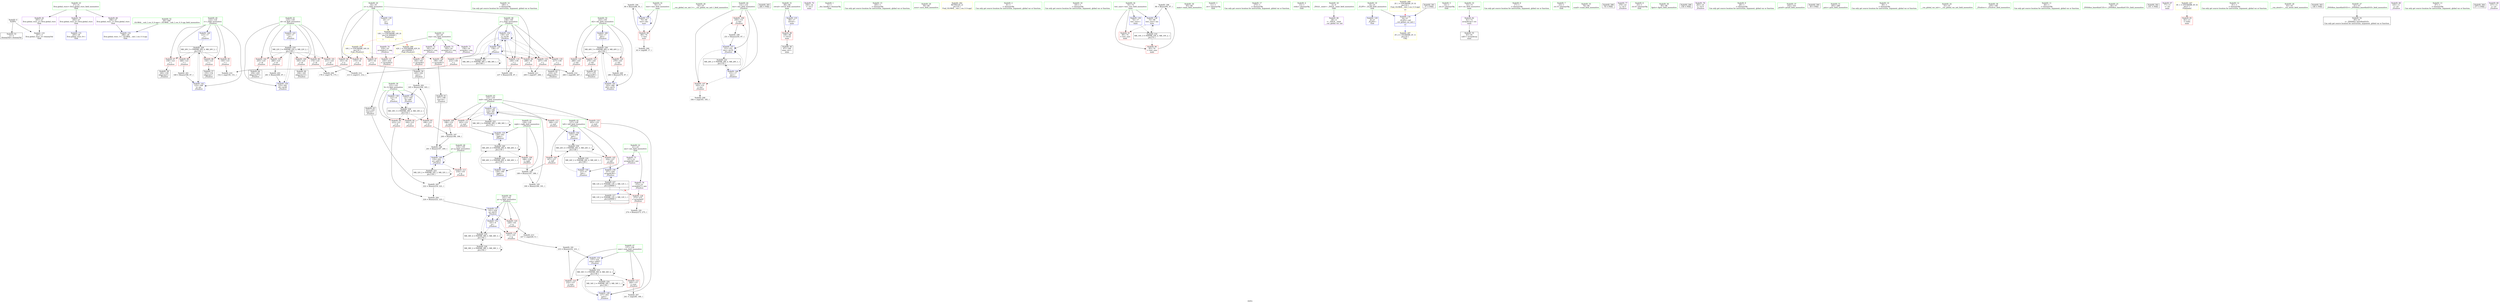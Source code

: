 digraph "SVFG" {
	label="SVFG";

	Node0x55aa9a85e600 [shape=record,color=grey,label="{NodeID: 0\nNullPtr}"];
	Node0x55aa9a85e600 -> Node0x55aa9a872e50[style=solid];
	Node0x55aa9a85e600 -> Node0x55aa9a878120[style=solid];
	Node0x55aa9a871a90 [shape=record,color=red,label="{NodeID: 97\n159\<--123\n\<--i\n_Z5solvev\n}"];
	Node0x55aa9a871a90 -> Node0x55aa9a8732c0[style=solid];
	Node0x55aa9a862de0 [shape=record,color=green,label="{NodeID: 14\n180\<--1\n\<--dummyObj\nCan only get source location for instruction, argument, global var or function.}"];
	Node0x55aa9a8755f0 [shape=record,color=grey,label="{NodeID: 194\n90 = Binary(89, 91, )\n}"];
	Node0x55aa9a8755f0 -> Node0x55aa9a878490[style=solid];
	Node0x55aa9a8725f0 [shape=record,color=red,label="{NodeID: 111\n243\<--133\n\<--mid\n_Z5solvev\n}"];
	Node0x55aa9a8725f0 -> Node0x55aa9a879330[style=solid];
	Node0x55aa9a870830 [shape=record,color=green,label="{NodeID: 28\n54\<--55\n__cxx_global_var_init.1\<--__cxx_global_var_init.1_field_insensitive\n}"];
	Node0x55aa9a87d8a0 [shape=record,color=grey,label="{NodeID: 208\n184 = cmp(183, 185, )\n}"];
	Node0x55aa9a8779e0 [shape=record,color=red,label="{NodeID: 125\n162\<--161\n\<--arrayidx3\n_Z5solvev\n}"];
	Node0x55aa9a8779e0 -> Node0x55aa9a873390[style=solid];
	Node0x55aa9a8714e0 [shape=record,color=green,label="{NodeID: 42\n127\<--128\nleft\<--left_field_insensitive\n_Z5solvev\n}"];
	Node0x55aa9a8714e0 -> Node0x55aa9a872040[style=solid];
	Node0x55aa9a8714e0 -> Node0x55aa9a872110[style=solid];
	Node0x55aa9a8714e0 -> Node0x55aa9a878a40[style=solid];
	Node0x55aa9a8714e0 -> Node0x55aa9a879400[style=solid];
	Node0x55aa9a8a0aa0 [shape=record,color=black,label="{NodeID: 305\n284 = PHI()\n}"];
	Node0x55aa9a886f90 [shape=record,color=black,label="{NodeID: 222\nMR_30V_2 = PHI(MR_30V_3, MR_30V_1, )\npts\{134 \}\n}"];
	Node0x55aa9a886f90 -> Node0x55aa9a878cb0[style=dashed];
	Node0x55aa9a886f90 -> Node0x55aa9a886f90[style=dashed];
	Node0x55aa9a878630 [shape=record,color=blue,label="{NodeID: 139\n121\<--9\nX\<--\n_Z5solvev\n}"];
	Node0x55aa9a878630 -> Node0x55aa9a888d90[style=dashed];
	Node0x55aa9a873120 [shape=record,color=black,label="{NodeID: 56\n67\<--108\nmain_ret\<--\nmain\n}"];
	Node0x55aa9a88b990 [shape=record,color=black,label="{NodeID: 236\nMR_40V_3 = PHI(MR_40V_4, MR_40V_2, )\npts\{144 \}\n}"];
	Node0x55aa9a88b990 -> Node0x55aa9a877770[style=dashed];
	Node0x55aa9a88b990 -> Node0x55aa9a877840[style=dashed];
	Node0x55aa9a88b990 -> Node0x55aa9a877910[style=dashed];
	Node0x55aa9a88b990 -> Node0x55aa9a879810[style=dashed];
	Node0x55aa9a879190 [shape=record,color=blue,label="{NodeID: 153\n137\<--233\nsum\<--add27\n_Z5solvev\n}"];
	Node0x55aa9a879190 -> Node0x55aa9a88a690[style=dashed];
	Node0x55aa9a873c80 [shape=record,color=purple,label="{NodeID: 70\n100\<--14\n\<--.str.2\nmain\n}"];
	Node0x55aa9a874870 [shape=record,color=red,label="{NodeID: 84\n151\<--16\n\<--n\n_Z5solvev\n}"];
	Node0x55aa9a874870 -> Node0x55aa9a87dba0[style=solid];
	Node0x55aa9a863180 [shape=record,color=green,label="{NodeID: 1\n7\<--1\n__dso_handle\<--dummyObj\nGlob }"];
	Node0x55aa9a871b60 [shape=record,color=red,label="{NodeID: 98\n168\<--123\n\<--i\n_Z5solvev\n}"];
	Node0x55aa9a871b60 -> Node0x55aa9a876070[style=solid];
	Node0x55aa9a862eb0 [shape=record,color=green,label="{NodeID: 15\n185\<--1\n\<--dummyObj\nCan only get source location for instruction, argument, global var or function.}"];
	Node0x55aa9a875770 [shape=record,color=grey,label="{NodeID: 195\n190 = Binary(189, 191, )\n}"];
	Node0x55aa9a875770 -> Node0x55aa9a878cb0[style=solid];
	Node0x55aa9a8726c0 [shape=record,color=red,label="{NodeID: 112\n246\<--133\n\<--mid\n_Z5solvev\n}"];
	Node0x55aa9a8726c0 -> Node0x55aa9a879400[style=solid];
	Node0x55aa9a870930 [shape=record,color=green,label="{NodeID: 29\n59\<--60\nacos\<--acos_field_insensitive\n}"];
	Node0x55aa9a892df0 [shape=record,color=yellow,style=double,label="{NodeID: 292\nRETMU(2V_2)\npts\{10 \}\nFun[_GLOBAL__sub_I_cos_0_0.cpp]}"];
	Node0x55aa9a87da20 [shape=record,color=grey,label="{NodeID: 209\n93 = cmp(89, 17, )\n}"];
	Node0x55aa9a877ab0 [shape=record,color=red,label="{NodeID: 126\n196\<--195\n\<--arrayidx13\n_Z5solvev\n}"];
	Node0x55aa9a877ab0 -> Node0x55aa9a873530[style=solid];
	Node0x55aa9a8715b0 [shape=record,color=green,label="{NodeID: 43\n129\<--130\nright\<--right_field_insensitive\n_Z5solvev\n}"];
	Node0x55aa9a8715b0 -> Node0x55aa9a8721e0[style=solid];
	Node0x55aa9a8715b0 -> Node0x55aa9a878b10[style=solid];
	Node0x55aa9a8715b0 -> Node0x55aa9a879330[style=solid];
	Node0x55aa9a887490 [shape=record,color=black,label="{NodeID: 223\nMR_32V_2 = PHI(MR_32V_3, MR_32V_1, )\npts\{136 \}\n}"];
	Node0x55aa9a887490 -> Node0x55aa9a878d80[style=dashed];
	Node0x55aa9a887490 -> Node0x55aa9a887490[style=dashed];
	Node0x55aa9a878700 [shape=record,color=blue,label="{NodeID: 140\n123\<--17\ni\<--\n_Z5solvev\n}"];
	Node0x55aa9a878700 -> Node0x55aa9a889290[style=dashed];
	Node0x55aa9a8731f0 [shape=record,color=black,label="{NodeID: 57\n155\<--154\nidxprom\<--\n_Z5solvev\n}"];
	Node0x55aa9a879260 [shape=record,color=blue,label="{NodeID: 154\n139\<--237\nj\<--inc29\n_Z5solvev\n}"];
	Node0x55aa9a879260 -> Node0x55aa9a877290[style=dashed];
	Node0x55aa9a879260 -> Node0x55aa9a877360[style=dashed];
	Node0x55aa9a879260 -> Node0x55aa9a877430[style=dashed];
	Node0x55aa9a879260 -> Node0x55aa9a877500[style=dashed];
	Node0x55aa9a879260 -> Node0x55aa9a878f20[style=dashed];
	Node0x55aa9a879260 -> Node0x55aa9a879260[style=dashed];
	Node0x55aa9a879260 -> Node0x55aa9a887e90[style=dashed];
	Node0x55aa9a873d50 [shape=record,color=purple,label="{NodeID: 71\n156\<--19\narrayidx\<--seq\n_Z5solvev\n}"];
	Node0x55aa9a874940 [shape=record,color=red,label="{NodeID: 85\n175\<--16\n\<--n\n_Z5solvev\n}"];
	Node0x55aa9a874940 -> Node0x55aa9a87d5a0[style=solid];
	Node0x55aa9a85f830 [shape=record,color=green,label="{NodeID: 2\n9\<--1\n\<--dummyObj\nCan only get source location for instruction, argument, global var or function.}"];
	Node0x55aa9a871c30 [shape=record,color=red,label="{NodeID: 99\n174\<--125\n\<--i4\n_Z5solvev\n}"];
	Node0x55aa9a871c30 -> Node0x55aa9a87d5a0[style=solid];
	Node0x55aa9a862f80 [shape=record,color=green,label="{NodeID: 16\n191\<--1\n\<--dummyObj\nCan only get source location for instruction, argument, global var or function.}"];
	Node0x55aa9a8758f0 [shape=record,color=grey,label="{NodeID: 196\n96 = Binary(95, 97, )\n}"];
	Node0x55aa9a8758f0 -> Node0x55aa9a878560[style=solid];
	Node0x55aa9a872790 [shape=record,color=red,label="{NodeID: 113\n216\<--135\n\<--p\n_Z5solvev\n}"];
	Node0x55aa9a872790 -> Node0x55aa9a87d420[style=solid];
	Node0x55aa9a870a30 [shape=record,color=green,label="{NodeID: 30\n65\<--66\nmain\<--main_field_insensitive\n}"];
	Node0x55aa9a87dba0 [shape=record,color=grey,label="{NodeID: 210\n152 = cmp(150, 151, )\n}"];
	Node0x55aa9a877b80 [shape=record,color=red,label="{NodeID: 127\n220\<--219\n\<--arrayidx21\n_Z5solvev\n}"];
	Node0x55aa9a877b80 -> Node0x55aa9a8736d0[style=solid];
	Node0x55aa9a871680 [shape=record,color=green,label="{NodeID: 44\n131\<--132\niter\<--iter_field_insensitive\n_Z5solvev\n}"];
	Node0x55aa9a871680 -> Node0x55aa9a8722b0[style=solid];
	Node0x55aa9a871680 -> Node0x55aa9a872380[style=solid];
	Node0x55aa9a871680 -> Node0x55aa9a878be0[style=solid];
	Node0x55aa9a871680 -> Node0x55aa9a8794d0[style=solid];
	Node0x55aa9a887990 [shape=record,color=black,label="{NodeID: 224\nMR_34V_2 = PHI(MR_34V_3, MR_34V_1, )\npts\{138 \}\n}"];
	Node0x55aa9a887990 -> Node0x55aa9a878e50[style=dashed];
	Node0x55aa9a887990 -> Node0x55aa9a887990[style=dashed];
	Node0x55aa9a8787d0 [shape=record,color=blue,label="{NodeID: 141\n121\<--165\nX\<--add\n_Z5solvev\n}"];
	Node0x55aa9a8787d0 -> Node0x55aa9a888d90[style=dashed];
	Node0x55aa9a8732c0 [shape=record,color=black,label="{NodeID: 58\n160\<--159\nidxprom2\<--\n_Z5solvev\n}"];
	Node0x55aa9a879330 [shape=record,color=blue,label="{NodeID: 155\n129\<--243\nright\<--\n_Z5solvev\n}"];
	Node0x55aa9a879330 -> Node0x55aa9a88cd90[style=dashed];
	Node0x55aa9a873e20 [shape=record,color=purple,label="{NodeID: 72\n161\<--19\narrayidx3\<--seq\n_Z5solvev\n}"];
	Node0x55aa9a873e20 -> Node0x55aa9a8779e0[style=solid];
	Node0x55aa9a88ff30 [shape=record,color=yellow,style=double,label="{NodeID: 252\n14V_1 = ENCHI(MR_14V_0)\npts\{18 200000 \}\nFun[main]|{<s0>7|<s1>7}}"];
	Node0x55aa9a88ff30:s0 -> Node0x55aa9a890040[style=dashed,color=red];
	Node0x55aa9a88ff30:s1 -> Node0x55aa9a890c00[style=dashed,color=red];
	Node0x55aa9a874a10 [shape=record,color=red,label="{NodeID: 86\n208\<--16\n\<--n\n_Z5solvev\n}"];
	Node0x55aa9a874a10 -> Node0x55aa9a87dd20[style=solid];
	Node0x55aa9a85e690 [shape=record,color=green,label="{NodeID: 3\n11\<--1\n.str\<--dummyObj\nGlob }"];
	Node0x55aa9a890c00 [shape=record,color=yellow,style=double,label="{NodeID: 266\n42V_1 = ENCHI(MR_42V_0)\npts\{200000 \}\nFun[_Z5solvev]}"];
	Node0x55aa9a890c00 -> Node0x55aa9a8779e0[style=dashed];
	Node0x55aa9a890c00 -> Node0x55aa9a877ab0[style=dashed];
	Node0x55aa9a890c00 -> Node0x55aa9a877b80[style=dashed];
	Node0x55aa9a871d00 [shape=record,color=red,label="{NodeID: 100\n193\<--125\n\<--i4\n_Z5solvev\n}"];
	Node0x55aa9a871d00 -> Node0x55aa9a873460[style=solid];
	Node0x55aa9a863050 [shape=record,color=green,label="{NodeID: 17\n275\<--1\n\<--dummyObj\nCan only get source location for instruction, argument, global var or function.}"];
	Node0x55aa9a875a70 [shape=record,color=grey,label="{NodeID: 197\n200 = Binary(198, 199, )\n}"];
	Node0x55aa9a875a70 -> Node0x55aa9a875bf0[style=solid];
	Node0x55aa9a872860 [shape=record,color=red,label="{NodeID: 114\n232\<--137\n\<--sum\n_Z5solvev\n}"];
	Node0x55aa9a872860 -> Node0x55aa9a87af10[style=solid];
	Node0x55aa9a870b30 [shape=record,color=green,label="{NodeID: 31\n68\<--69\nretval\<--retval_field_insensitive\nmain\n}"];
	Node0x55aa9a870b30 -> Node0x55aa9a874bb0[style=solid];
	Node0x55aa9a870b30 -> Node0x55aa9a8782f0[style=solid];
	Node0x55aa9a87dd20 [shape=record,color=grey,label="{NodeID: 211\n209 = cmp(207, 208, )\n}"];
	Node0x55aa9a877c50 [shape=record,color=red,label="{NodeID: 128\n273\<--272\n\<--arrayidx47\n_Z5solvev\n}"];
	Node0x55aa9a877c50 -> Node0x55aa9a8752f0[style=solid];
	Node0x55aa9a871750 [shape=record,color=green,label="{NodeID: 45\n133\<--134\nmid\<--mid_field_insensitive\n_Z5solvev\n}"];
	Node0x55aa9a871750 -> Node0x55aa9a872450[style=solid];
	Node0x55aa9a871750 -> Node0x55aa9a872520[style=solid];
	Node0x55aa9a871750 -> Node0x55aa9a8725f0[style=solid];
	Node0x55aa9a871750 -> Node0x55aa9a8726c0[style=solid];
	Node0x55aa9a871750 -> Node0x55aa9a878cb0[style=solid];
	Node0x55aa9a887e90 [shape=record,color=black,label="{NodeID: 225\nMR_36V_2 = PHI(MR_36V_3, MR_36V_1, )\npts\{140 \}\n}"];
	Node0x55aa9a887e90 -> Node0x55aa9a878f20[style=dashed];
	Node0x55aa9a887e90 -> Node0x55aa9a887e90[style=dashed];
	Node0x55aa9a8788a0 [shape=record,color=blue,label="{NodeID: 142\n123\<--169\ni\<--inc\n_Z5solvev\n}"];
	Node0x55aa9a8788a0 -> Node0x55aa9a889290[style=dashed];
	Node0x55aa9a873390 [shape=record,color=black,label="{NodeID: 59\n163\<--162\nconv\<--\n_Z5solvev\n}"];
	Node0x55aa9a873390 -> Node0x55aa9a87cfe0[style=solid];
	Node0x55aa9a88c890 [shape=record,color=black,label="{NodeID: 239\nMR_24V_4 = PHI(MR_24V_5, MR_24V_3, )\npts\{128 \}\n}"];
	Node0x55aa9a88c890 -> Node0x55aa9a872040[style=dashed];
	Node0x55aa9a88c890 -> Node0x55aa9a872110[style=dashed];
	Node0x55aa9a88c890 -> Node0x55aa9a879400[style=dashed];
	Node0x55aa9a88c890 -> Node0x55aa9a886090[style=dashed];
	Node0x55aa9a88c890 -> Node0x55aa9a88c890[style=dashed];
	Node0x55aa9a879400 [shape=record,color=blue,label="{NodeID: 156\n127\<--246\nleft\<--\n_Z5solvev\n}"];
	Node0x55aa9a879400 -> Node0x55aa9a88c890[style=dashed];
	Node0x55aa9a873ef0 [shape=record,color=purple,label="{NodeID: 73\n195\<--19\narrayidx13\<--seq\n_Z5solvev\n}"];
	Node0x55aa9a873ef0 -> Node0x55aa9a877ab0[style=solid];
	Node0x55aa9a890040 [shape=record,color=yellow,style=double,label="{NodeID: 253\n16V_1 = ENCHI(MR_16V_0)\npts\{18 \}\nFun[_Z5solvev]}"];
	Node0x55aa9a890040 -> Node0x55aa9a874870[style=dashed];
	Node0x55aa9a890040 -> Node0x55aa9a874940[style=dashed];
	Node0x55aa9a890040 -> Node0x55aa9a874a10[style=dashed];
	Node0x55aa9a890040 -> Node0x55aa9a874ae0[style=dashed];
	Node0x55aa9a874ae0 [shape=record,color=red,label="{NodeID: 87\n267\<--16\n\<--n\n_Z5solvev\n}"];
	Node0x55aa9a874ae0 -> Node0x55aa9a87e1a0[style=solid];
	Node0x55aa9a8625b0 [shape=record,color=green,label="{NodeID: 4\n13\<--1\nstdin\<--dummyObj\nGlob }"];
	Node0x55aa9a871dd0 [shape=record,color=red,label="{NodeID: 101\n211\<--125\n\<--i4\n_Z5solvev\n}"];
	Node0x55aa9a871dd0 -> Node0x55aa9a87dea0[style=solid];
	Node0x55aa9a870030 [shape=record,color=green,label="{NodeID: 18\n4\<--6\n_ZStL8__ioinit\<--_ZStL8__ioinit_field_insensitive\nGlob }"];
	Node0x55aa9a870030 -> Node0x55aa9a873940[style=solid];
	Node0x55aa9a875bf0 [shape=record,color=grey,label="{NodeID: 198\n201 = Binary(197, 200, )\n}"];
	Node0x55aa9a875bf0 -> Node0x55aa9a878d80[style=solid];
	Node0x55aa9a872930 [shape=record,color=red,label="{NodeID: 115\n240\<--137\n\<--sum\n_Z5solvev\n}"];
	Node0x55aa9a872930 -> Node0x55aa9a87d720[style=solid];
	Node0x55aa9a870c00 [shape=record,color=green,label="{NodeID: 32\n70\<--71\ntest\<--test_field_insensitive\nmain\n}"];
	Node0x55aa9a870c00 -> Node0x55aa9a874c80[style=solid];
	Node0x55aa9a870c00 -> Node0x55aa9a878490[style=solid];
	Node0x55aa9a87dea0 [shape=record,color=grey,label="{NodeID: 212\n213 = cmp(211, 212, )\n}"];
	Node0x55aa9a877d20 [shape=record,color=blue,label="{NodeID: 129\n8\<--9\n_ZL2PI\<--\nGlob }"];
	Node0x55aa9a871820 [shape=record,color=green,label="{NodeID: 46\n135\<--136\np\<--p_field_insensitive\n_Z5solvev\n}"];
	Node0x55aa9a871820 -> Node0x55aa9a872790[style=solid];
	Node0x55aa9a871820 -> Node0x55aa9a878d80[style=solid];
	Node0x55aa9a888390 [shape=record,color=black,label="{NodeID: 226\nMR_38V_2 = PHI(MR_38V_3, MR_38V_1, )\npts\{142 \}\n}"];
	Node0x55aa9a888390 -> Node0x55aa9a888390[style=dashed];
	Node0x55aa9a888390 -> Node0x55aa9a88b8a0[style=dashed];
	Node0x55aa9a878970 [shape=record,color=blue,label="{NodeID: 143\n125\<--17\ni4\<--\n_Z5solvev\n}"];
	Node0x55aa9a878970 -> Node0x55aa9a885b90[style=dashed];
	Node0x55aa9a873460 [shape=record,color=black,label="{NodeID: 60\n194\<--193\nidxprom12\<--\n_Z5solvev\n}"];
	Node0x55aa9a88cd90 [shape=record,color=black,label="{NodeID: 240\nMR_26V_4 = PHI(MR_26V_6, MR_26V_3, )\npts\{130 \}\n}"];
	Node0x55aa9a88cd90 -> Node0x55aa9a8721e0[style=dashed];
	Node0x55aa9a88cd90 -> Node0x55aa9a879330[style=dashed];
	Node0x55aa9a88cd90 -> Node0x55aa9a886590[style=dashed];
	Node0x55aa9a88cd90 -> Node0x55aa9a88cd90[style=dashed];
	Node0x55aa9a8794d0 [shape=record,color=blue,label="{NodeID: 157\n131\<--251\niter\<--inc35\n_Z5solvev\n}"];
	Node0x55aa9a8794d0 -> Node0x55aa9a8722b0[style=dashed];
	Node0x55aa9a8794d0 -> Node0x55aa9a872380[style=dashed];
	Node0x55aa9a8794d0 -> Node0x55aa9a8794d0[style=dashed];
	Node0x55aa9a8794d0 -> Node0x55aa9a886a90[style=dashed];
	Node0x55aa9a873fc0 [shape=record,color=purple,label="{NodeID: 74\n219\<--19\narrayidx21\<--seq\n_Z5solvev\n}"];
	Node0x55aa9a873fc0 -> Node0x55aa9a877b80[style=solid];
	Node0x55aa9a874bb0 [shape=record,color=red,label="{NodeID: 88\n108\<--68\n\<--retval\nmain\n}"];
	Node0x55aa9a874bb0 -> Node0x55aa9a873120[style=solid];
	Node0x55aa9a863730 [shape=record,color=green,label="{NodeID: 5\n14\<--1\n.str.2\<--dummyObj\nGlob }"];
	Node0x55aa9a871ea0 [shape=record,color=red,label="{NodeID: 102\n255\<--125\n\<--i4\n_Z5solvev\n}"];
	Node0x55aa9a871ea0 -> Node0x55aa9a8737a0[style=solid];
	Node0x55aa9a8700c0 [shape=record,color=green,label="{NodeID: 19\n8\<--10\n_ZL2PI\<--_ZL2PI_field_insensitive\nGlob }"];
	Node0x55aa9a8700c0 -> Node0x55aa9a877d20[style=solid];
	Node0x55aa9a8700c0 -> Node0x55aa9a878220[style=solid];
	Node0x55aa9a875d70 [shape=record,color=grey,label="{NodeID: 199\n251 = Binary(250, 97, )\n}"];
	Node0x55aa9a875d70 -> Node0x55aa9a8794d0[style=solid];
	Node0x55aa9a877290 [shape=record,color=red,label="{NodeID: 116\n207\<--139\n\<--j\n_Z5solvev\n}"];
	Node0x55aa9a877290 -> Node0x55aa9a87dd20[style=solid];
	Node0x55aa9a870cd0 [shape=record,color=green,label="{NodeID: 33\n72\<--73\nstr\<--str_field_insensitive\nmain\n}"];
	Node0x55aa9a870cd0 -> Node0x55aa9a8746d0[style=solid];
	Node0x55aa9a87e020 [shape=record,color=grey,label="{NodeID: 213\n227 = cmp(226, 9, )\n}"];
	Node0x55aa9a877e20 [shape=record,color=blue,label="{NodeID: 130\n16\<--17\nn\<--\nGlob }"];
	Node0x55aa9a877e20 -> Node0x55aa9a88ff30[style=dashed];
	Node0x55aa9a8718f0 [shape=record,color=green,label="{NodeID: 47\n137\<--138\nsum\<--sum_field_insensitive\n_Z5solvev\n}"];
	Node0x55aa9a8718f0 -> Node0x55aa9a872860[style=solid];
	Node0x55aa9a8718f0 -> Node0x55aa9a872930[style=solid];
	Node0x55aa9a8718f0 -> Node0x55aa9a878e50[style=solid];
	Node0x55aa9a8718f0 -> Node0x55aa9a879190[style=solid];
	Node0x55aa9a888890 [shape=record,color=black,label="{NodeID: 227\nMR_12V_2 = PHI(MR_12V_3, MR_12V_1, )\npts\{220000 \}\n|{|<s2>7}}"];
	Node0x55aa9a888890 -> Node0x55aa9a877c50[style=dashed];
	Node0x55aa9a888890 -> Node0x55aa9a8795a0[style=dashed];
	Node0x55aa9a888890:s2 -> Node0x55aa9a885690[style=dashed,color=blue];
	Node0x55aa9a878a40 [shape=record,color=blue,label="{NodeID: 144\n127\<--9\nleft\<--\n_Z5solvev\n}"];
	Node0x55aa9a878a40 -> Node0x55aa9a88c890[style=dashed];
	Node0x55aa9a873530 [shape=record,color=black,label="{NodeID: 61\n197\<--196\nconv14\<--\n_Z5solvev\n}"];
	Node0x55aa9a873530 -> Node0x55aa9a875bf0[style=solid];
	Node0x55aa9a8795a0 [shape=record,color=blue,label="{NodeID: 158\n257\<--254\narrayidx38\<--\n_Z5solvev\n}"];
	Node0x55aa9a8795a0 -> Node0x55aa9a888890[style=dashed];
	Node0x55aa9a874090 [shape=record,color=purple,label="{NodeID: 75\n257\<--21\narrayidx38\<--ans\n_Z5solvev\n}"];
	Node0x55aa9a874090 -> Node0x55aa9a8795a0[style=solid];
	Node0x55aa9a874c80 [shape=record,color=red,label="{NodeID: 89\n89\<--70\n\<--test\nmain\n}"];
	Node0x55aa9a874c80 -> Node0x55aa9a8755f0[style=solid];
	Node0x55aa9a874c80 -> Node0x55aa9a87da20[style=solid];
	Node0x55aa9a8637c0 [shape=record,color=green,label="{NodeID: 6\n17\<--1\n\<--dummyObj\nCan only get source location for instruction, argument, global var or function.}"];
	Node0x55aa9a890ed0 [shape=record,color=yellow,style=double,label="{NodeID: 269\n2V_1 = ENCHI(MR_2V_0)\npts\{10 \}\nFun[_GLOBAL__sub_I_cos_0_0.cpp]|{<s0>13}}"];
	Node0x55aa9a890ed0:s0 -> Node0x55aa9a878220[style=dashed,color=red];
	Node0x55aa9a871f70 [shape=record,color=red,label="{NodeID: 103\n260\<--125\n\<--i4\n_Z5solvev\n}"];
	Node0x55aa9a871f70 -> Node0x55aa9a87d120[style=solid];
	Node0x55aa9a870150 [shape=record,color=green,label="{NodeID: 20\n16\<--18\nn\<--n_field_insensitive\nGlob }"];
	Node0x55aa9a870150 -> Node0x55aa9a874870[style=solid];
	Node0x55aa9a870150 -> Node0x55aa9a874940[style=solid];
	Node0x55aa9a870150 -> Node0x55aa9a874a10[style=solid];
	Node0x55aa9a870150 -> Node0x55aa9a874ae0[style=solid];
	Node0x55aa9a870150 -> Node0x55aa9a877e20[style=solid];
	Node0x55aa9a875ef0 [shape=record,color=grey,label="{NodeID: 200\n280 = Binary(279, 97, )\n}"];
	Node0x55aa9a875ef0 -> Node0x55aa9a879810[style=solid];
	Node0x55aa9a877360 [shape=record,color=red,label="{NodeID: 117\n212\<--139\n\<--j\n_Z5solvev\n}"];
	Node0x55aa9a877360 -> Node0x55aa9a87dea0[style=solid];
	Node0x55aa9a870da0 [shape=record,color=green,label="{NodeID: 34\n74\<--75\ntest_case\<--test_case_field_insensitive\nmain\n}"];
	Node0x55aa9a870da0 -> Node0x55aa9a874d50[style=solid];
	Node0x55aa9a870da0 -> Node0x55aa9a874e20[style=solid];
	Node0x55aa9a870da0 -> Node0x55aa9a8783c0[style=solid];
	Node0x55aa9a870da0 -> Node0x55aa9a878560[style=solid];
	Node0x55aa9a893430 [shape=record,color=yellow,style=double,label="{NodeID: 297\n2V_2 = CSCHI(MR_2V_1)\npts\{10 \}\nCS[]}"];
	Node0x55aa9a87e1a0 [shape=record,color=grey,label="{NodeID: 214\n268 = cmp(266, 267, )\n}"];
	Node0x55aa9a877f20 [shape=record,color=blue,label="{NodeID: 131\n295\<--28\nllvm.global_ctors_0\<--\nGlob }"];
	Node0x55aa9a8729e0 [shape=record,color=green,label="{NodeID: 48\n139\<--140\nj\<--j_field_insensitive\n_Z5solvev\n}"];
	Node0x55aa9a8729e0 -> Node0x55aa9a877290[style=solid];
	Node0x55aa9a8729e0 -> Node0x55aa9a877360[style=solid];
	Node0x55aa9a8729e0 -> Node0x55aa9a877430[style=solid];
	Node0x55aa9a8729e0 -> Node0x55aa9a877500[style=solid];
	Node0x55aa9a8729e0 -> Node0x55aa9a878f20[style=solid];
	Node0x55aa9a8729e0 -> Node0x55aa9a879260[style=solid];
	Node0x55aa9a888d90 [shape=record,color=black,label="{NodeID: 228\nMR_18V_3 = PHI(MR_18V_4, MR_18V_2, )\npts\{122 \}\n}"];
	Node0x55aa9a888d90 -> Node0x55aa9a874ef0[style=dashed];
	Node0x55aa9a888d90 -> Node0x55aa9a874fc0[style=dashed];
	Node0x55aa9a888d90 -> Node0x55aa9a875090[style=dashed];
	Node0x55aa9a888d90 -> Node0x55aa9a8787d0[style=dashed];
	Node0x55aa9a878b10 [shape=record,color=blue,label="{NodeID: 145\n129\<--180\nright\<--\n_Z5solvev\n}"];
	Node0x55aa9a878b10 -> Node0x55aa9a88cd90[style=dashed];
	Node0x55aa9a873600 [shape=record,color=black,label="{NodeID: 62\n218\<--217\nidxprom20\<--\n_Z5solvev\n}"];
	Node0x55aa9a879670 [shape=record,color=blue,label="{NodeID: 159\n125\<--261\ni4\<--inc40\n_Z5solvev\n}"];
	Node0x55aa9a879670 -> Node0x55aa9a885b90[style=dashed];
	Node0x55aa9a874160 [shape=record,color=purple,label="{NodeID: 76\n272\<--21\narrayidx47\<--ans\n_Z5solvev\n}"];
	Node0x55aa9a874160 -> Node0x55aa9a877c50[style=solid];
	Node0x55aa9a874d50 [shape=record,color=red,label="{NodeID: 90\n95\<--74\n\<--test_case\nmain\n}"];
	Node0x55aa9a874d50 -> Node0x55aa9a8758f0[style=solid];
	Node0x55aa9a863850 [shape=record,color=green,label="{NodeID: 7\n23\<--1\n.str.3\<--dummyObj\nGlob }"];
	Node0x55aa9a872040 [shape=record,color=red,label="{NodeID: 104\n187\<--127\n\<--left\n_Z5solvev\n}"];
	Node0x55aa9a872040 -> Node0x55aa9a875470[style=solid];
	Node0x55aa9a8701e0 [shape=record,color=green,label="{NodeID: 21\n19\<--20\nseq\<--seq_field_insensitive\nGlob }"];
	Node0x55aa9a8701e0 -> Node0x55aa9a873d50[style=solid];
	Node0x55aa9a8701e0 -> Node0x55aa9a873e20[style=solid];
	Node0x55aa9a8701e0 -> Node0x55aa9a873ef0[style=solid];
	Node0x55aa9a8701e0 -> Node0x55aa9a873fc0[style=solid];
	Node0x55aa9a876070 [shape=record,color=grey,label="{NodeID: 201\n169 = Binary(168, 97, )\n}"];
	Node0x55aa9a876070 -> Node0x55aa9a8788a0[style=solid];
	Node0x55aa9a877430 [shape=record,color=red,label="{NodeID: 118\n217\<--139\n\<--j\n_Z5solvev\n}"];
	Node0x55aa9a877430 -> Node0x55aa9a873600[style=solid];
	Node0x55aa9a870e70 [shape=record,color=green,label="{NodeID: 35\n79\<--80\nscanf\<--scanf_field_insensitive\n}"];
	Node0x55aa9a5f8ea0 [shape=record,color=black,label="{NodeID: 298\n78 = PHI()\n}"];
	Node0x55aa9a878020 [shape=record,color=blue,label="{NodeID: 132\n296\<--29\nllvm.global_ctors_1\<--_GLOBAL__sub_I_cos_0_0.cpp\nGlob }"];
	Node0x55aa9a872ab0 [shape=record,color=green,label="{NodeID: 49\n141\<--142\nq\<--q_field_insensitive\n_Z5solvev\n}"];
	Node0x55aa9a872ab0 -> Node0x55aa9a8775d0[style=solid];
	Node0x55aa9a872ab0 -> Node0x55aa9a8776a0[style=solid];
	Node0x55aa9a872ab0 -> Node0x55aa9a878ff0[style=solid];
	Node0x55aa9a872ab0 -> Node0x55aa9a8790c0[style=solid];
	Node0x55aa9a889290 [shape=record,color=black,label="{NodeID: 229\nMR_20V_3 = PHI(MR_20V_4, MR_20V_2, )\npts\{124 \}\n}"];
	Node0x55aa9a889290 -> Node0x55aa9a875160[style=dashed];
	Node0x55aa9a889290 -> Node0x55aa9a8719c0[style=dashed];
	Node0x55aa9a889290 -> Node0x55aa9a871a90[style=dashed];
	Node0x55aa9a889290 -> Node0x55aa9a871b60[style=dashed];
	Node0x55aa9a889290 -> Node0x55aa9a8788a0[style=dashed];
	Node0x55aa9a878be0 [shape=record,color=blue,label="{NodeID: 146\n131\<--17\niter\<--\n_Z5solvev\n}"];
	Node0x55aa9a878be0 -> Node0x55aa9a8722b0[style=dashed];
	Node0x55aa9a878be0 -> Node0x55aa9a872380[style=dashed];
	Node0x55aa9a878be0 -> Node0x55aa9a8794d0[style=dashed];
	Node0x55aa9a878be0 -> Node0x55aa9a886a90[style=dashed];
	Node0x55aa9a8736d0 [shape=record,color=black,label="{NodeID: 63\n221\<--220\nconv22\<--\n_Z5solvev\n}"];
	Node0x55aa9a8736d0 -> Node0x55aa9a87d420[style=solid];
	Node0x55aa9a879740 [shape=record,color=blue,label="{NodeID: 160\n143\<--17\ni42\<--\n_Z5solvev\n}"];
	Node0x55aa9a879740 -> Node0x55aa9a88b990[style=dashed];
	Node0x55aa9a874230 [shape=record,color=purple,label="{NodeID: 77\n276\<--23\n\<--.str.3\n_Z5solvev\n}"];
	Node0x55aa9a874e20 [shape=record,color=red,label="{NodeID: 91\n99\<--74\n\<--test_case\nmain\n}"];
	Node0x55aa9a8638e0 [shape=record,color=green,label="{NodeID: 8\n25\<--1\n.str.4\<--dummyObj\nGlob }"];
	Node0x55aa9a872110 [shape=record,color=red,label="{NodeID: 105\n254\<--127\n\<--left\n_Z5solvev\n}"];
	Node0x55aa9a872110 -> Node0x55aa9a8795a0[style=solid];
	Node0x55aa9a870270 [shape=record,color=green,label="{NodeID: 22\n21\<--22\nans\<--ans_field_insensitive\nGlob }"];
	Node0x55aa9a870270 -> Node0x55aa9a874090[style=solid];
	Node0x55aa9a870270 -> Node0x55aa9a874160[style=solid];
	Node0x55aa9a87cfe0 [shape=record,color=grey,label="{NodeID: 202\n165 = Binary(164, 163, )\n}"];
	Node0x55aa9a87cfe0 -> Node0x55aa9a8787d0[style=solid];
	Node0x55aa9a877500 [shape=record,color=red,label="{NodeID: 119\n236\<--139\n\<--j\n_Z5solvev\n}"];
	Node0x55aa9a877500 -> Node0x55aa9a87ad90[style=solid];
	Node0x55aa9a870f70 [shape=record,color=green,label="{NodeID: 36\n85\<--86\nfgets\<--fgets_field_insensitive\n}"];
	Node0x55aa9a8a04a0 [shape=record,color=black,label="{NodeID: 299\n158 = PHI()\n}"];
	Node0x55aa9a885190 [shape=record,color=black,label="{NodeID: 216\nMR_10V_3 = PHI(MR_10V_4, MR_10V_2, )\npts\{75 \}\n}"];
	Node0x55aa9a885190 -> Node0x55aa9a874d50[style=dashed];
	Node0x55aa9a885190 -> Node0x55aa9a878560[style=dashed];
	Node0x55aa9a878120 [shape=record,color=blue, style = dotted,label="{NodeID: 133\n297\<--3\nllvm.global_ctors_2\<--dummyVal\nGlob }"];
	Node0x55aa9a872b80 [shape=record,color=green,label="{NodeID: 50\n143\<--144\ni42\<--i42_field_insensitive\n_Z5solvev\n}"];
	Node0x55aa9a872b80 -> Node0x55aa9a877770[style=solid];
	Node0x55aa9a872b80 -> Node0x55aa9a877840[style=solid];
	Node0x55aa9a872b80 -> Node0x55aa9a877910[style=solid];
	Node0x55aa9a872b80 -> Node0x55aa9a879740[style=solid];
	Node0x55aa9a872b80 -> Node0x55aa9a879810[style=solid];
	Node0x55aa9a878cb0 [shape=record,color=blue,label="{NodeID: 147\n133\<--190\nmid\<--div\n_Z5solvev\n}"];
	Node0x55aa9a878cb0 -> Node0x55aa9a872450[style=dashed];
	Node0x55aa9a878cb0 -> Node0x55aa9a872520[style=dashed];
	Node0x55aa9a878cb0 -> Node0x55aa9a8725f0[style=dashed];
	Node0x55aa9a878cb0 -> Node0x55aa9a8726c0[style=dashed];
	Node0x55aa9a878cb0 -> Node0x55aa9a878cb0[style=dashed];
	Node0x55aa9a878cb0 -> Node0x55aa9a886f90[style=dashed];
	Node0x55aa9a8737a0 [shape=record,color=black,label="{NodeID: 64\n256\<--255\nidxprom37\<--\n_Z5solvev\n}"];
	Node0x55aa9a879810 [shape=record,color=blue,label="{NodeID: 161\n143\<--280\ni42\<--inc51\n_Z5solvev\n}"];
	Node0x55aa9a879810 -> Node0x55aa9a88b990[style=dashed];
	Node0x55aa9a874300 [shape=record,color=purple,label="{NodeID: 78\n283\<--25\n\<--.str.4\n_Z5solvev\n}"];
	Node0x55aa9a874ef0 [shape=record,color=red,label="{NodeID: 92\n164\<--121\n\<--X\n_Z5solvev\n}"];
	Node0x55aa9a874ef0 -> Node0x55aa9a87cfe0[style=solid];
	Node0x55aa9a863970 [shape=record,color=green,label="{NodeID: 9\n28\<--1\n\<--dummyObj\nCan only get source location for instruction, argument, global var or function.}"];
	Node0x55aa9a8721e0 [shape=record,color=red,label="{NodeID: 106\n188\<--129\n\<--right\n_Z5solvev\n}"];
	Node0x55aa9a8721e0 -> Node0x55aa9a875470[style=solid];
	Node0x55aa9a870330 [shape=record,color=green,label="{NodeID: 23\n27\<--31\nllvm.global_ctors\<--llvm.global_ctors_field_insensitive\nGlob }"];
	Node0x55aa9a870330 -> Node0x55aa9a8743d0[style=solid];
	Node0x55aa9a870330 -> Node0x55aa9a8744d0[style=solid];
	Node0x55aa9a870330 -> Node0x55aa9a8745d0[style=solid];
	Node0x55aa9a87d120 [shape=record,color=grey,label="{NodeID: 203\n261 = Binary(260, 97, )\n}"];
	Node0x55aa9a87d120 -> Node0x55aa9a879670[style=solid];
	Node0x55aa9a8775d0 [shape=record,color=red,label="{NodeID: 120\n226\<--141\n\<--q\n_Z5solvev\n}"];
	Node0x55aa9a8775d0 -> Node0x55aa9a87e020[style=solid];
	Node0x55aa9a871070 [shape=record,color=green,label="{NodeID: 37\n102\<--103\nprintf\<--printf_field_insensitive\n}"];
	Node0x55aa9a8a05a0 [shape=record,color=black,label="{NodeID: 300\n39 = PHI()\n}"];
	Node0x55aa9a885690 [shape=record,color=black,label="{NodeID: 217\nMR_12V_2 = PHI(MR_12V_3, MR_12V_1, )\npts\{220000 \}\n|{<s0>7}}"];
	Node0x55aa9a885690:s0 -> Node0x55aa9a888890[style=dashed,color=red];
	Node0x55aa9a878220 [shape=record,color=blue,label="{NodeID: 134\n8\<--57\n_ZL2PI\<--call\n__cxx_global_var_init.1\n|{<s0>13}}"];
	Node0x55aa9a878220:s0 -> Node0x55aa9a893430[style=dashed,color=blue];
	Node0x55aa9a872c50 [shape=record,color=green,label="{NodeID: 51\n285\<--286\nputs\<--puts_field_insensitive\n}"];
	Node0x55aa9a878d80 [shape=record,color=blue,label="{NodeID: 148\n135\<--201\np\<--add15\n_Z5solvev\n}"];
	Node0x55aa9a878d80 -> Node0x55aa9a872790[style=dashed];
	Node0x55aa9a878d80 -> Node0x55aa9a878d80[style=dashed];
	Node0x55aa9a878d80 -> Node0x55aa9a887490[style=dashed];
	Node0x55aa9a873870 [shape=record,color=black,label="{NodeID: 65\n271\<--270\nidxprom46\<--\n_Z5solvev\n}"];
	Node0x55aa9a8743d0 [shape=record,color=purple,label="{NodeID: 79\n295\<--27\nllvm.global_ctors_0\<--llvm.global_ctors\nGlob }"];
	Node0x55aa9a8743d0 -> Node0x55aa9a877f20[style=solid];
	Node0x55aa9a874fc0 [shape=record,color=red,label="{NodeID: 93\n199\<--121\n\<--X\n_Z5solvev\n}"];
	Node0x55aa9a874fc0 -> Node0x55aa9a875a70[style=solid];
	Node0x55aa9a863a00 [shape=record,color=green,label="{NodeID: 10\n58\<--1\n\<--dummyObj\nCan only get source location for instruction, argument, global var or function.}"];
	Node0x55aa9a87ad90 [shape=record,color=grey,label="{NodeID: 190\n237 = Binary(236, 97, )\n}"];
	Node0x55aa9a87ad90 -> Node0x55aa9a879260[style=solid];
	Node0x55aa9a8722b0 [shape=record,color=red,label="{NodeID: 107\n183\<--131\n\<--iter\n_Z5solvev\n}"];
	Node0x55aa9a8722b0 -> Node0x55aa9a87d8a0[style=solid];
	Node0x55aa9a870430 [shape=record,color=green,label="{NodeID: 24\n32\<--33\n__cxx_global_var_init\<--__cxx_global_var_init_field_insensitive\n}"];
	Node0x55aa9a87d2a0 [shape=record,color=grey,label="{NodeID: 204\n224 = Binary(222, 223, )\n}"];
	Node0x55aa9a87d2a0 -> Node0x55aa9a878ff0[style=solid];
	Node0x55aa9a8776a0 [shape=record,color=red,label="{NodeID: 121\n231\<--141\n\<--q\n_Z5solvev\n}"];
	Node0x55aa9a8776a0 -> Node0x55aa9a87af10[style=solid];
	Node0x55aa9a871170 [shape=record,color=green,label="{NodeID: 38\n105\<--106\n_Z5solvev\<--_Z5solvev_field_insensitive\n}"];
	Node0x55aa9a8a06a0 [shape=record,color=black,label="{NodeID: 301\n57 = PHI()\n}"];
	Node0x55aa9a8a06a0 -> Node0x55aa9a878220[style=solid];
	Node0x55aa9a885b90 [shape=record,color=black,label="{NodeID: 218\nMR_22V_3 = PHI(MR_22V_4, MR_22V_2, )\npts\{126 \}\n}"];
	Node0x55aa9a885b90 -> Node0x55aa9a871c30[style=dashed];
	Node0x55aa9a885b90 -> Node0x55aa9a871d00[style=dashed];
	Node0x55aa9a885b90 -> Node0x55aa9a871dd0[style=dashed];
	Node0x55aa9a885b90 -> Node0x55aa9a871ea0[style=dashed];
	Node0x55aa9a885b90 -> Node0x55aa9a871f70[style=dashed];
	Node0x55aa9a885b90 -> Node0x55aa9a879670[style=dashed];
	Node0x55aa9a8782f0 [shape=record,color=blue,label="{NodeID: 135\n68\<--17\nretval\<--\nmain\n}"];
	Node0x55aa9a8782f0 -> Node0x55aa9a874bb0[style=dashed];
	Node0x55aa9a872d50 [shape=record,color=green,label="{NodeID: 52\n29\<--290\n_GLOBAL__sub_I_cos_0_0.cpp\<--_GLOBAL__sub_I_cos_0_0.cpp_field_insensitive\n}"];
	Node0x55aa9a872d50 -> Node0x55aa9a878020[style=solid];
	Node0x55aa9a878e50 [shape=record,color=blue,label="{NodeID: 149\n137\<--203\nsum\<--\n_Z5solvev\n}"];
	Node0x55aa9a878e50 -> Node0x55aa9a88a690[style=dashed];
	Node0x55aa9a873940 [shape=record,color=purple,label="{NodeID: 66\n38\<--4\n\<--_ZStL8__ioinit\n__cxx_global_var_init\n}"];
	Node0x55aa9a8744d0 [shape=record,color=purple,label="{NodeID: 80\n296\<--27\nllvm.global_ctors_1\<--llvm.global_ctors\nGlob }"];
	Node0x55aa9a8744d0 -> Node0x55aa9a878020[style=solid];
	Node0x55aa9a875090 [shape=record,color=red,label="{NodeID: 94\n223\<--121\n\<--X\n_Z5solvev\n}"];
	Node0x55aa9a875090 -> Node0x55aa9a87d2a0[style=solid];
	Node0x55aa9a862b70 [shape=record,color=green,label="{NodeID: 11\n84\<--1\n\<--dummyObj\nCan only get source location for instruction, argument, global var or function.}"];
	Node0x55aa9a87af10 [shape=record,color=grey,label="{NodeID: 191\n233 = Binary(232, 231, )\n}"];
	Node0x55aa9a87af10 -> Node0x55aa9a879190[style=solid];
	Node0x55aa9a872380 [shape=record,color=red,label="{NodeID: 108\n250\<--131\n\<--iter\n_Z5solvev\n}"];
	Node0x55aa9a872380 -> Node0x55aa9a875d70[style=solid];
	Node0x55aa9a870530 [shape=record,color=green,label="{NodeID: 25\n36\<--37\n_ZNSt8ios_base4InitC1Ev\<--_ZNSt8ios_base4InitC1Ev_field_insensitive\n}"];
	Node0x55aa9a87d420 [shape=record,color=grey,label="{NodeID: 205\n222 = Binary(216, 221, )\n}"];
	Node0x55aa9a87d420 -> Node0x55aa9a87d2a0[style=solid];
	Node0x55aa9a877770 [shape=record,color=red,label="{NodeID: 122\n266\<--143\n\<--i42\n_Z5solvev\n}"];
	Node0x55aa9a877770 -> Node0x55aa9a87e1a0[style=solid];
	Node0x55aa9a871270 [shape=record,color=green,label="{NodeID: 39\n121\<--122\nX\<--X_field_insensitive\n_Z5solvev\n}"];
	Node0x55aa9a871270 -> Node0x55aa9a874ef0[style=solid];
	Node0x55aa9a871270 -> Node0x55aa9a874fc0[style=solid];
	Node0x55aa9a871270 -> Node0x55aa9a875090[style=solid];
	Node0x55aa9a871270 -> Node0x55aa9a878630[style=solid];
	Node0x55aa9a871270 -> Node0x55aa9a8787d0[style=solid];
	Node0x55aa9a8a0800 [shape=record,color=black,label="{NodeID: 302\n101 = PHI()\n}"];
	Node0x55aa9a886090 [shape=record,color=black,label="{NodeID: 219\nMR_24V_2 = PHI(MR_24V_4, MR_24V_1, )\npts\{128 \}\n}"];
	Node0x55aa9a886090 -> Node0x55aa9a878a40[style=dashed];
	Node0x55aa9a8783c0 [shape=record,color=blue,label="{NodeID: 136\n74\<--17\ntest_case\<--\nmain\n}"];
	Node0x55aa9a8783c0 -> Node0x55aa9a885190[style=dashed];
	Node0x55aa9a872e50 [shape=record,color=black,label="{NodeID: 53\n2\<--3\ndummyVal\<--dummyVal\n}"];
	Node0x55aa9a88a690 [shape=record,color=black,label="{NodeID: 233\nMR_34V_5 = PHI(MR_34V_6, MR_34V_4, )\npts\{138 \}\n}"];
	Node0x55aa9a88a690 -> Node0x55aa9a872860[style=dashed];
	Node0x55aa9a88a690 -> Node0x55aa9a872930[style=dashed];
	Node0x55aa9a88a690 -> Node0x55aa9a878e50[style=dashed];
	Node0x55aa9a88a690 -> Node0x55aa9a879190[style=dashed];
	Node0x55aa9a88a690 -> Node0x55aa9a887990[style=dashed];
	Node0x55aa9a88a690 -> Node0x55aa9a88a690[style=dashed];
	Node0x55aa9a878f20 [shape=record,color=blue,label="{NodeID: 150\n139\<--17\nj\<--\n_Z5solvev\n}"];
	Node0x55aa9a878f20 -> Node0x55aa9a877290[style=dashed];
	Node0x55aa9a878f20 -> Node0x55aa9a877360[style=dashed];
	Node0x55aa9a878f20 -> Node0x55aa9a877430[style=dashed];
	Node0x55aa9a878f20 -> Node0x55aa9a877500[style=dashed];
	Node0x55aa9a878f20 -> Node0x55aa9a878f20[style=dashed];
	Node0x55aa9a878f20 -> Node0x55aa9a879260[style=dashed];
	Node0x55aa9a878f20 -> Node0x55aa9a887e90[style=dashed];
	Node0x55aa9a873a10 [shape=record,color=purple,label="{NodeID: 67\n77\<--11\n\<--.str\nmain\n}"];
	Node0x55aa9a88f090 [shape=record,color=yellow,style=double,label="{NodeID: 247\n4V_1 = ENCHI(MR_4V_0)\npts\{1 \}\nFun[main]}"];
	Node0x55aa9a88f090 -> Node0x55aa9a8747a0[style=dashed];
	Node0x55aa9a8745d0 [shape=record,color=purple,label="{NodeID: 81\n297\<--27\nllvm.global_ctors_2\<--llvm.global_ctors\nGlob }"];
	Node0x55aa9a8745d0 -> Node0x55aa9a878120[style=solid];
	Node0x55aa9a875160 [shape=record,color=red,label="{NodeID: 95\n150\<--123\n\<--i\n_Z5solvev\n}"];
	Node0x55aa9a875160 -> Node0x55aa9a87dba0[style=solid];
	Node0x55aa9a862c40 [shape=record,color=green,label="{NodeID: 12\n91\<--1\n\<--dummyObj\nCan only get source location for instruction, argument, global var or function.}"];
	Node0x55aa9a8752f0 [shape=record,color=grey,label="{NodeID: 192\n274 = Binary(273, 275, )\n}"];
	Node0x55aa9a872450 [shape=record,color=red,label="{NodeID: 109\n198\<--133\n\<--mid\n_Z5solvev\n}"];
	Node0x55aa9a872450 -> Node0x55aa9a875a70[style=solid];
	Node0x55aa9a870630 [shape=record,color=green,label="{NodeID: 26\n42\<--43\n__cxa_atexit\<--__cxa_atexit_field_insensitive\n}"];
	Node0x55aa9a87d5a0 [shape=record,color=grey,label="{NodeID: 206\n176 = cmp(174, 175, )\n}"];
	Node0x55aa9a877840 [shape=record,color=red,label="{NodeID: 123\n270\<--143\n\<--i42\n_Z5solvev\n}"];
	Node0x55aa9a877840 -> Node0x55aa9a873870[style=solid];
	Node0x55aa9a871340 [shape=record,color=green,label="{NodeID: 40\n123\<--124\ni\<--i_field_insensitive\n_Z5solvev\n}"];
	Node0x55aa9a871340 -> Node0x55aa9a875160[style=solid];
	Node0x55aa9a871340 -> Node0x55aa9a8719c0[style=solid];
	Node0x55aa9a871340 -> Node0x55aa9a871a90[style=solid];
	Node0x55aa9a871340 -> Node0x55aa9a871b60[style=solid];
	Node0x55aa9a871340 -> Node0x55aa9a878700[style=solid];
	Node0x55aa9a871340 -> Node0x55aa9a8788a0[style=solid];
	Node0x55aa9a8a08d0 [shape=record,color=black,label="{NodeID: 303\n146 = PHI()\n}"];
	Node0x55aa9a886590 [shape=record,color=black,label="{NodeID: 220\nMR_26V_2 = PHI(MR_26V_4, MR_26V_1, )\npts\{130 \}\n}"];
	Node0x55aa9a886590 -> Node0x55aa9a878b10[style=dashed];
	Node0x55aa9a878490 [shape=record,color=blue,label="{NodeID: 137\n70\<--90\ntest\<--dec\nmain\n}"];
	Node0x55aa9a878490 -> Node0x55aa9a874c80[style=dashed];
	Node0x55aa9a878490 -> Node0x55aa9a878490[style=dashed];
	Node0x55aa9a872f50 [shape=record,color=black,label="{NodeID: 54\n40\<--41\n\<--_ZNSt8ios_base4InitD1Ev\nCan only get source location for instruction, argument, global var or function.}"];
	Node0x55aa9a878ff0 [shape=record,color=blue,label="{NodeID: 151\n141\<--224\nq\<--div23\n_Z5solvev\n}"];
	Node0x55aa9a878ff0 -> Node0x55aa9a8775d0[style=dashed];
	Node0x55aa9a878ff0 -> Node0x55aa9a8776a0[style=dashed];
	Node0x55aa9a878ff0 -> Node0x55aa9a8790c0[style=dashed];
	Node0x55aa9a878ff0 -> Node0x55aa9a88b8a0[style=dashed];
	Node0x55aa9a873ae0 [shape=record,color=purple,label="{NodeID: 68\n145\<--11\n\<--.str\n_Z5solvev\n}"];
	Node0x55aa9a8746d0 [shape=record,color=purple,label="{NodeID: 82\n81\<--72\narraydecay\<--str\nmain\n}"];
	Node0x55aa9a8746d0 -> Node0x55aa9a873050[style=solid];
	Node0x55aa9a8719c0 [shape=record,color=red,label="{NodeID: 96\n154\<--123\n\<--i\n_Z5solvev\n}"];
	Node0x55aa9a8719c0 -> Node0x55aa9a8731f0[style=solid];
	Node0x55aa9a862d10 [shape=record,color=green,label="{NodeID: 13\n97\<--1\n\<--dummyObj\nCan only get source location for instruction, argument, global var or function.}"];
	Node0x55aa9a875470 [shape=record,color=grey,label="{NodeID: 193\n189 = Binary(187, 188, )\n}"];
	Node0x55aa9a875470 -> Node0x55aa9a875770[style=solid];
	Node0x55aa9a872520 [shape=record,color=red,label="{NodeID: 110\n203\<--133\n\<--mid\n_Z5solvev\n}"];
	Node0x55aa9a872520 -> Node0x55aa9a878e50[style=solid];
	Node0x55aa9a870730 [shape=record,color=green,label="{NodeID: 27\n41\<--47\n_ZNSt8ios_base4InitD1Ev\<--_ZNSt8ios_base4InitD1Ev_field_insensitive\n}"];
	Node0x55aa9a870730 -> Node0x55aa9a872f50[style=solid];
	Node0x55aa9a87d720 [shape=record,color=grey,label="{NodeID: 207\n241 = cmp(240, 180, )\n}"];
	Node0x55aa9a877910 [shape=record,color=red,label="{NodeID: 124\n279\<--143\n\<--i42\n_Z5solvev\n}"];
	Node0x55aa9a877910 -> Node0x55aa9a875ef0[style=solid];
	Node0x55aa9a871410 [shape=record,color=green,label="{NodeID: 41\n125\<--126\ni4\<--i4_field_insensitive\n_Z5solvev\n}"];
	Node0x55aa9a871410 -> Node0x55aa9a871c30[style=solid];
	Node0x55aa9a871410 -> Node0x55aa9a871d00[style=solid];
	Node0x55aa9a871410 -> Node0x55aa9a871dd0[style=solid];
	Node0x55aa9a871410 -> Node0x55aa9a871ea0[style=solid];
	Node0x55aa9a871410 -> Node0x55aa9a871f70[style=solid];
	Node0x55aa9a871410 -> Node0x55aa9a878970[style=solid];
	Node0x55aa9a871410 -> Node0x55aa9a879670[style=solid];
	Node0x55aa9a8a09a0 [shape=record,color=black,label="{NodeID: 304\n277 = PHI()\n}"];
	Node0x55aa9a886a90 [shape=record,color=black,label="{NodeID: 221\nMR_28V_2 = PHI(MR_28V_4, MR_28V_1, )\npts\{132 \}\n}"];
	Node0x55aa9a886a90 -> Node0x55aa9a878be0[style=dashed];
	Node0x55aa9a878560 [shape=record,color=blue,label="{NodeID: 138\n74\<--96\ntest_case\<--inc\nmain\n}"];
	Node0x55aa9a878560 -> Node0x55aa9a874e20[style=dashed];
	Node0x55aa9a878560 -> Node0x55aa9a885190[style=dashed];
	Node0x55aa9a873050 [shape=record,color=black,label="{NodeID: 55\n83\<--81\ncall1\<--arraydecay\nmain\n}"];
	Node0x55aa9a88b8a0 [shape=record,color=black,label="{NodeID: 235\nMR_38V_4 = PHI(MR_38V_5, MR_38V_3, )\npts\{142 \}\n}"];
	Node0x55aa9a88b8a0 -> Node0x55aa9a878ff0[style=dashed];
	Node0x55aa9a88b8a0 -> Node0x55aa9a888390[style=dashed];
	Node0x55aa9a88b8a0 -> Node0x55aa9a88b8a0[style=dashed];
	Node0x55aa9a8790c0 [shape=record,color=blue,label="{NodeID: 152\n141\<--9\nq\<--\n_Z5solvev\n}"];
	Node0x55aa9a8790c0 -> Node0x55aa9a8776a0[style=dashed];
	Node0x55aa9a8790c0 -> Node0x55aa9a88b8a0[style=dashed];
	Node0x55aa9a873bb0 [shape=record,color=purple,label="{NodeID: 69\n157\<--11\n\<--.str\n_Z5solvev\n}"];
	Node0x55aa9a8747a0 [shape=record,color=red,label="{NodeID: 83\n82\<--13\n\<--stdin\nmain\n}"];
}
